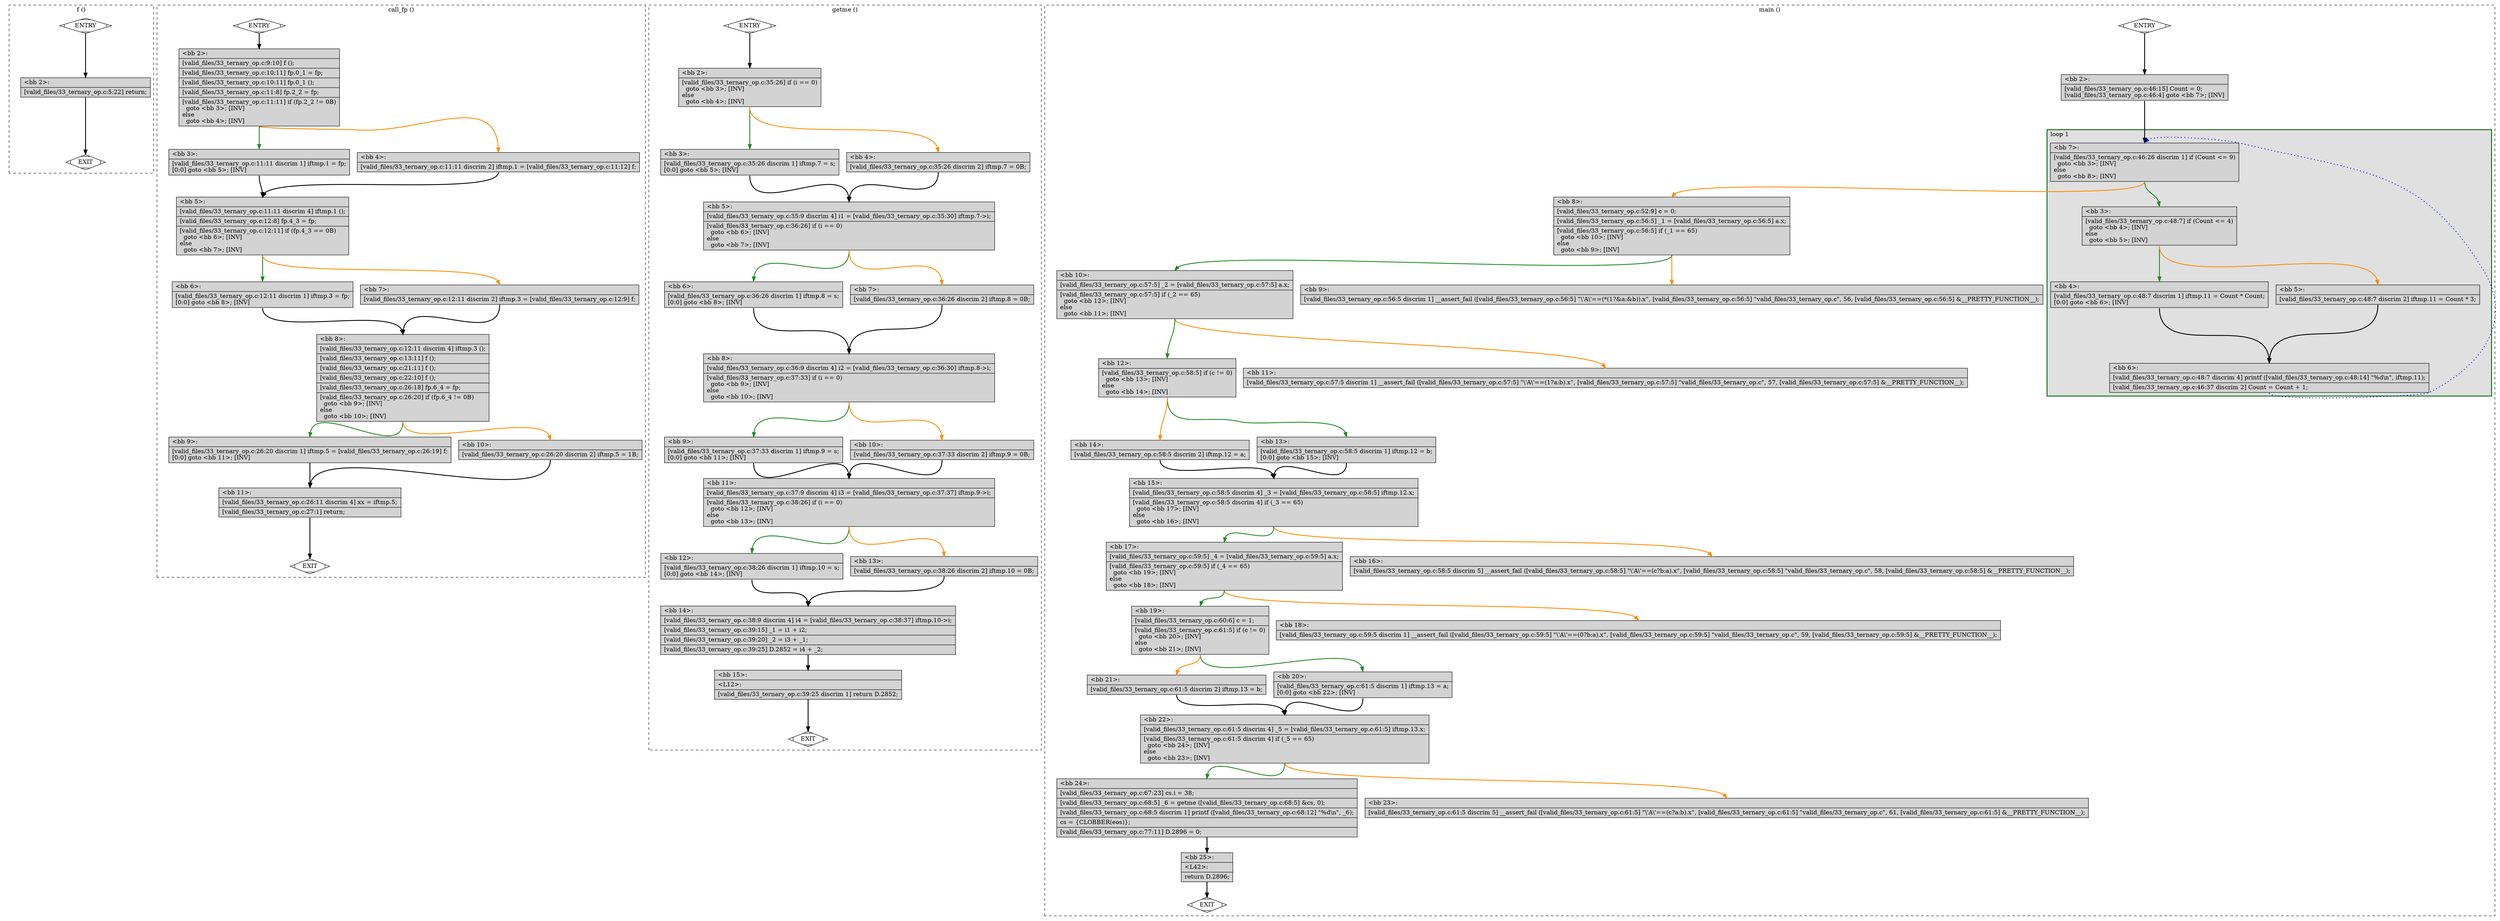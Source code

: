 digraph "a-33_ternary_op.c.015t.cfg" {
overlap=false;
subgraph "cluster_f" {
	style="dashed";
	color="black";
	label="f ()";
	fn_0_basic_block_0 [shape=Mdiamond,style=filled,fillcolor=white,label="ENTRY"];

	fn_0_basic_block_1 [shape=Mdiamond,style=filled,fillcolor=white,label="EXIT"];

	fn_0_basic_block_2 [shape=record,style=filled,fillcolor=lightgrey,label="{\<bb\ 2\>:\l\
|[valid_files/33_ternary_op.c:5:22]\ return;\l\
}"];

	fn_0_basic_block_0:s -> fn_0_basic_block_2:n [style="solid,bold",color=black,weight=100,constraint=true];
	fn_0_basic_block_2:s -> fn_0_basic_block_1:n [style="solid,bold",color=black,weight=10,constraint=true];
	fn_0_basic_block_0:s -> fn_0_basic_block_1:n [style="invis",constraint=true];
}
subgraph "cluster_call_fp" {
	style="dashed";
	color="black";
	label="call_fp ()";
	fn_1_basic_block_0 [shape=Mdiamond,style=filled,fillcolor=white,label="ENTRY"];

	fn_1_basic_block_1 [shape=Mdiamond,style=filled,fillcolor=white,label="EXIT"];

	fn_1_basic_block_2 [shape=record,style=filled,fillcolor=lightgrey,label="{\<bb\ 2\>:\l\
|[valid_files/33_ternary_op.c:9:10]\ f\ ();\l\
|[valid_files/33_ternary_op.c:10:11]\ fp.0_1\ =\ fp;\l\
|[valid_files/33_ternary_op.c:10:11]\ fp.0_1\ ();\l\
|[valid_files/33_ternary_op.c:11:8]\ fp.2_2\ =\ fp;\l\
|[valid_files/33_ternary_op.c:11:11]\ if\ (fp.2_2\ !=\ 0B)\l\
\ \ goto\ \<bb\ 3\>;\ [INV]\l\
else\l\
\ \ goto\ \<bb\ 4\>;\ [INV]\l\
}"];

	fn_1_basic_block_3 [shape=record,style=filled,fillcolor=lightgrey,label="{\<bb\ 3\>:\l\
|[valid_files/33_ternary_op.c:11:11\ discrim\ 1]\ iftmp.1\ =\ fp;\l\
[0:0]\ goto\ \<bb\ 5\>;\ [INV]\l\
}"];

	fn_1_basic_block_4 [shape=record,style=filled,fillcolor=lightgrey,label="{\<bb\ 4\>:\l\
|[valid_files/33_ternary_op.c:11:11\ discrim\ 2]\ iftmp.1\ =\ [valid_files/33_ternary_op.c:11:12]\ f;\l\
}"];

	fn_1_basic_block_5 [shape=record,style=filled,fillcolor=lightgrey,label="{\<bb\ 5\>:\l\
|[valid_files/33_ternary_op.c:11:11\ discrim\ 4]\ iftmp.1\ ();\l\
|[valid_files/33_ternary_op.c:12:8]\ fp.4_3\ =\ fp;\l\
|[valid_files/33_ternary_op.c:12:11]\ if\ (fp.4_3\ ==\ 0B)\l\
\ \ goto\ \<bb\ 6\>;\ [INV]\l\
else\l\
\ \ goto\ \<bb\ 7\>;\ [INV]\l\
}"];

	fn_1_basic_block_6 [shape=record,style=filled,fillcolor=lightgrey,label="{\<bb\ 6\>:\l\
|[valid_files/33_ternary_op.c:12:11\ discrim\ 1]\ iftmp.3\ =\ fp;\l\
[0:0]\ goto\ \<bb\ 8\>;\ [INV]\l\
}"];

	fn_1_basic_block_7 [shape=record,style=filled,fillcolor=lightgrey,label="{\<bb\ 7\>:\l\
|[valid_files/33_ternary_op.c:12:11\ discrim\ 2]\ iftmp.3\ =\ [valid_files/33_ternary_op.c:12:9]\ f;\l\
}"];

	fn_1_basic_block_8 [shape=record,style=filled,fillcolor=lightgrey,label="{\<bb\ 8\>:\l\
|[valid_files/33_ternary_op.c:12:11\ discrim\ 4]\ iftmp.3\ ();\l\
|[valid_files/33_ternary_op.c:13:11]\ f\ ();\l\
|[valid_files/33_ternary_op.c:21:11]\ f\ ();\l\
|[valid_files/33_ternary_op.c:22:10]\ f\ ();\l\
|[valid_files/33_ternary_op.c:26:18]\ fp.6_4\ =\ fp;\l\
|[valid_files/33_ternary_op.c:26:20]\ if\ (fp.6_4\ !=\ 0B)\l\
\ \ goto\ \<bb\ 9\>;\ [INV]\l\
else\l\
\ \ goto\ \<bb\ 10\>;\ [INV]\l\
}"];

	fn_1_basic_block_9 [shape=record,style=filled,fillcolor=lightgrey,label="{\<bb\ 9\>:\l\
|[valid_files/33_ternary_op.c:26:20\ discrim\ 1]\ iftmp.5\ =\ [valid_files/33_ternary_op.c:26:19]\ f;\l\
[0:0]\ goto\ \<bb\ 11\>;\ [INV]\l\
}"];

	fn_1_basic_block_10 [shape=record,style=filled,fillcolor=lightgrey,label="{\<bb\ 10\>:\l\
|[valid_files/33_ternary_op.c:26:20\ discrim\ 2]\ iftmp.5\ =\ 1B;\l\
}"];

	fn_1_basic_block_11 [shape=record,style=filled,fillcolor=lightgrey,label="{\<bb\ 11\>:\l\
|[valid_files/33_ternary_op.c:26:11\ discrim\ 4]\ xx\ =\ iftmp.5;\l\
|[valid_files/33_ternary_op.c:27:1]\ return;\l\
}"];

	fn_1_basic_block_0:s -> fn_1_basic_block_2:n [style="solid,bold",color=black,weight=100,constraint=true];
	fn_1_basic_block_2:s -> fn_1_basic_block_3:n [style="solid,bold",color=forestgreen,weight=10,constraint=true];
	fn_1_basic_block_2:s -> fn_1_basic_block_4:n [style="solid,bold",color=darkorange,weight=10,constraint=true];
	fn_1_basic_block_3:s -> fn_1_basic_block_5:n [style="solid,bold",color=black,weight=100,constraint=true];
	fn_1_basic_block_4:s -> fn_1_basic_block_5:n [style="solid,bold",color=black,weight=100,constraint=true];
	fn_1_basic_block_5:s -> fn_1_basic_block_6:n [style="solid,bold",color=forestgreen,weight=10,constraint=true];
	fn_1_basic_block_5:s -> fn_1_basic_block_7:n [style="solid,bold",color=darkorange,weight=10,constraint=true];
	fn_1_basic_block_6:s -> fn_1_basic_block_8:n [style="solid,bold",color=black,weight=100,constraint=true];
	fn_1_basic_block_7:s -> fn_1_basic_block_8:n [style="solid,bold",color=black,weight=100,constraint=true];
	fn_1_basic_block_8:s -> fn_1_basic_block_9:n [style="solid,bold",color=forestgreen,weight=10,constraint=true];
	fn_1_basic_block_8:s -> fn_1_basic_block_10:n [style="solid,bold",color=darkorange,weight=10,constraint=true];
	fn_1_basic_block_9:s -> fn_1_basic_block_11:n [style="solid,bold",color=black,weight=100,constraint=true];
	fn_1_basic_block_10:s -> fn_1_basic_block_11:n [style="solid,bold",color=black,weight=100,constraint=true];
	fn_1_basic_block_11:s -> fn_1_basic_block_1:n [style="solid,bold",color=black,weight=10,constraint=true];
	fn_1_basic_block_0:s -> fn_1_basic_block_1:n [style="invis",constraint=true];
}
subgraph "cluster_getme" {
	style="dashed";
	color="black";
	label="getme ()";
	fn_2_basic_block_0 [shape=Mdiamond,style=filled,fillcolor=white,label="ENTRY"];

	fn_2_basic_block_1 [shape=Mdiamond,style=filled,fillcolor=white,label="EXIT"];

	fn_2_basic_block_2 [shape=record,style=filled,fillcolor=lightgrey,label="{\<bb\ 2\>:\l\
|[valid_files/33_ternary_op.c:35:26]\ if\ (i\ ==\ 0)\l\
\ \ goto\ \<bb\ 3\>;\ [INV]\l\
else\l\
\ \ goto\ \<bb\ 4\>;\ [INV]\l\
}"];

	fn_2_basic_block_3 [shape=record,style=filled,fillcolor=lightgrey,label="{\<bb\ 3\>:\l\
|[valid_files/33_ternary_op.c:35:26\ discrim\ 1]\ iftmp.7\ =\ s;\l\
[0:0]\ goto\ \<bb\ 5\>;\ [INV]\l\
}"];

	fn_2_basic_block_4 [shape=record,style=filled,fillcolor=lightgrey,label="{\<bb\ 4\>:\l\
|[valid_files/33_ternary_op.c:35:26\ discrim\ 2]\ iftmp.7\ =\ 0B;\l\
}"];

	fn_2_basic_block_5 [shape=record,style=filled,fillcolor=lightgrey,label="{\<bb\ 5\>:\l\
|[valid_files/33_ternary_op.c:35:9\ discrim\ 4]\ i1\ =\ [valid_files/33_ternary_op.c:35:30]\ iftmp.7-\>i;\l\
|[valid_files/33_ternary_op.c:36:26]\ if\ (i\ ==\ 0)\l\
\ \ goto\ \<bb\ 6\>;\ [INV]\l\
else\l\
\ \ goto\ \<bb\ 7\>;\ [INV]\l\
}"];

	fn_2_basic_block_6 [shape=record,style=filled,fillcolor=lightgrey,label="{\<bb\ 6\>:\l\
|[valid_files/33_ternary_op.c:36:26\ discrim\ 1]\ iftmp.8\ =\ s;\l\
[0:0]\ goto\ \<bb\ 8\>;\ [INV]\l\
}"];

	fn_2_basic_block_7 [shape=record,style=filled,fillcolor=lightgrey,label="{\<bb\ 7\>:\l\
|[valid_files/33_ternary_op.c:36:26\ discrim\ 2]\ iftmp.8\ =\ 0B;\l\
}"];

	fn_2_basic_block_8 [shape=record,style=filled,fillcolor=lightgrey,label="{\<bb\ 8\>:\l\
|[valid_files/33_ternary_op.c:36:9\ discrim\ 4]\ i2\ =\ [valid_files/33_ternary_op.c:36:30]\ iftmp.8-\>i;\l\
|[valid_files/33_ternary_op.c:37:33]\ if\ (i\ ==\ 0)\l\
\ \ goto\ \<bb\ 9\>;\ [INV]\l\
else\l\
\ \ goto\ \<bb\ 10\>;\ [INV]\l\
}"];

	fn_2_basic_block_9 [shape=record,style=filled,fillcolor=lightgrey,label="{\<bb\ 9\>:\l\
|[valid_files/33_ternary_op.c:37:33\ discrim\ 1]\ iftmp.9\ =\ s;\l\
[0:0]\ goto\ \<bb\ 11\>;\ [INV]\l\
}"];

	fn_2_basic_block_10 [shape=record,style=filled,fillcolor=lightgrey,label="{\<bb\ 10\>:\l\
|[valid_files/33_ternary_op.c:37:33\ discrim\ 2]\ iftmp.9\ =\ 0B;\l\
}"];

	fn_2_basic_block_11 [shape=record,style=filled,fillcolor=lightgrey,label="{\<bb\ 11\>:\l\
|[valid_files/33_ternary_op.c:37:9\ discrim\ 4]\ i3\ =\ [valid_files/33_ternary_op.c:37:37]\ iftmp.9-\>i;\l\
|[valid_files/33_ternary_op.c:38:26]\ if\ (i\ ==\ 0)\l\
\ \ goto\ \<bb\ 12\>;\ [INV]\l\
else\l\
\ \ goto\ \<bb\ 13\>;\ [INV]\l\
}"];

	fn_2_basic_block_12 [shape=record,style=filled,fillcolor=lightgrey,label="{\<bb\ 12\>:\l\
|[valid_files/33_ternary_op.c:38:26\ discrim\ 1]\ iftmp.10\ =\ s;\l\
[0:0]\ goto\ \<bb\ 14\>;\ [INV]\l\
}"];

	fn_2_basic_block_13 [shape=record,style=filled,fillcolor=lightgrey,label="{\<bb\ 13\>:\l\
|[valid_files/33_ternary_op.c:38:26\ discrim\ 2]\ iftmp.10\ =\ 0B;\l\
}"];

	fn_2_basic_block_14 [shape=record,style=filled,fillcolor=lightgrey,label="{\<bb\ 14\>:\l\
|[valid_files/33_ternary_op.c:38:9\ discrim\ 4]\ i4\ =\ [valid_files/33_ternary_op.c:38:37]\ iftmp.10-\>i;\l\
|[valid_files/33_ternary_op.c:39:15]\ _1\ =\ i1\ +\ i2;\l\
|[valid_files/33_ternary_op.c:39:20]\ _2\ =\ i3\ +\ _1;\l\
|[valid_files/33_ternary_op.c:39:25]\ D.2852\ =\ i4\ +\ _2;\l\
}"];

	fn_2_basic_block_15 [shape=record,style=filled,fillcolor=lightgrey,label="{\<bb\ 15\>:\l\
|\<L12\>:\l\
|[valid_files/33_ternary_op.c:39:25\ discrim\ 1]\ return\ D.2852;\l\
}"];

	fn_2_basic_block_0:s -> fn_2_basic_block_2:n [style="solid,bold",color=black,weight=100,constraint=true];
	fn_2_basic_block_2:s -> fn_2_basic_block_3:n [style="solid,bold",color=forestgreen,weight=10,constraint=true];
	fn_2_basic_block_2:s -> fn_2_basic_block_4:n [style="solid,bold",color=darkorange,weight=10,constraint=true];
	fn_2_basic_block_3:s -> fn_2_basic_block_5:n [style="solid,bold",color=black,weight=100,constraint=true];
	fn_2_basic_block_4:s -> fn_2_basic_block_5:n [style="solid,bold",color=black,weight=100,constraint=true];
	fn_2_basic_block_5:s -> fn_2_basic_block_6:n [style="solid,bold",color=forestgreen,weight=10,constraint=true];
	fn_2_basic_block_5:s -> fn_2_basic_block_7:n [style="solid,bold",color=darkorange,weight=10,constraint=true];
	fn_2_basic_block_6:s -> fn_2_basic_block_8:n [style="solid,bold",color=black,weight=100,constraint=true];
	fn_2_basic_block_7:s -> fn_2_basic_block_8:n [style="solid,bold",color=black,weight=100,constraint=true];
	fn_2_basic_block_8:s -> fn_2_basic_block_9:n [style="solid,bold",color=forestgreen,weight=10,constraint=true];
	fn_2_basic_block_8:s -> fn_2_basic_block_10:n [style="solid,bold",color=darkorange,weight=10,constraint=true];
	fn_2_basic_block_9:s -> fn_2_basic_block_11:n [style="solid,bold",color=black,weight=100,constraint=true];
	fn_2_basic_block_10:s -> fn_2_basic_block_11:n [style="solid,bold",color=black,weight=100,constraint=true];
	fn_2_basic_block_11:s -> fn_2_basic_block_12:n [style="solid,bold",color=forestgreen,weight=10,constraint=true];
	fn_2_basic_block_11:s -> fn_2_basic_block_13:n [style="solid,bold",color=darkorange,weight=10,constraint=true];
	fn_2_basic_block_12:s -> fn_2_basic_block_14:n [style="solid,bold",color=black,weight=100,constraint=true];
	fn_2_basic_block_13:s -> fn_2_basic_block_14:n [style="solid,bold",color=black,weight=100,constraint=true];
	fn_2_basic_block_14:s -> fn_2_basic_block_15:n [style="solid,bold",color=black,weight=100,constraint=true];
	fn_2_basic_block_15:s -> fn_2_basic_block_1:n [style="solid,bold",color=black,weight=10,constraint=true];
	fn_2_basic_block_0:s -> fn_2_basic_block_1:n [style="invis",constraint=true];
}
subgraph "cluster_main" {
	style="dashed";
	color="black";
	label="main ()";
	subgraph cluster_3_1 {
	style="filled";
	color="darkgreen";
	fillcolor="grey88";
	label="loop 1";
	labeljust=l;
	penwidth=2;
	fn_3_basic_block_7 [shape=record,style=filled,fillcolor=lightgrey,label="{\<bb\ 7\>:\l\
|[valid_files/33_ternary_op.c:46:26\ discrim\ 1]\ if\ (Count\ \<=\ 9)\l\
\ \ goto\ \<bb\ 3\>;\ [INV]\l\
else\l\
\ \ goto\ \<bb\ 8\>;\ [INV]\l\
}"];

	fn_3_basic_block_3 [shape=record,style=filled,fillcolor=lightgrey,label="{\<bb\ 3\>:\l\
|[valid_files/33_ternary_op.c:48:7]\ if\ (Count\ \<=\ 4)\l\
\ \ goto\ \<bb\ 4\>;\ [INV]\l\
else\l\
\ \ goto\ \<bb\ 5\>;\ [INV]\l\
}"];

	fn_3_basic_block_4 [shape=record,style=filled,fillcolor=lightgrey,label="{\<bb\ 4\>:\l\
|[valid_files/33_ternary_op.c:48:7\ discrim\ 1]\ iftmp.11\ =\ Count\ *\ Count;\l\
[0:0]\ goto\ \<bb\ 6\>;\ [INV]\l\
}"];

	fn_3_basic_block_5 [shape=record,style=filled,fillcolor=lightgrey,label="{\<bb\ 5\>:\l\
|[valid_files/33_ternary_op.c:48:7\ discrim\ 2]\ iftmp.11\ =\ Count\ *\ 3;\l\
}"];

	fn_3_basic_block_6 [shape=record,style=filled,fillcolor=lightgrey,label="{\<bb\ 6\>:\l\
|[valid_files/33_ternary_op.c:48:7\ discrim\ 4]\ printf\ ([valid_files/33_ternary_op.c:48:14]\ \"%d\\n\",\ iftmp.11);\l\
|[valid_files/33_ternary_op.c:46:37\ discrim\ 2]\ Count\ =\ Count\ +\ 1;\l\
}"];

	}
	fn_3_basic_block_0 [shape=Mdiamond,style=filled,fillcolor=white,label="ENTRY"];

	fn_3_basic_block_1 [shape=Mdiamond,style=filled,fillcolor=white,label="EXIT"];

	fn_3_basic_block_2 [shape=record,style=filled,fillcolor=lightgrey,label="{\<bb\ 2\>:\l\
|[valid_files/33_ternary_op.c:46:15]\ Count\ =\ 0;\l\
[valid_files/33_ternary_op.c:46:4]\ goto\ \<bb\ 7\>;\ [INV]\l\
}"];

	fn_3_basic_block_8 [shape=record,style=filled,fillcolor=lightgrey,label="{\<bb\ 8\>:\l\
|[valid_files/33_ternary_op.c:52:9]\ c\ =\ 0;\l\
|[valid_files/33_ternary_op.c:56:5]\ _1\ =\ [valid_files/33_ternary_op.c:56:5]\ a.x;\l\
|[valid_files/33_ternary_op.c:56:5]\ if\ (_1\ ==\ 65)\l\
\ \ goto\ \<bb\ 10\>;\ [INV]\l\
else\l\
\ \ goto\ \<bb\ 9\>;\ [INV]\l\
}"];

	fn_3_basic_block_9 [shape=record,style=filled,fillcolor=lightgrey,label="{\<bb\ 9\>:\l\
|[valid_files/33_ternary_op.c:56:5\ discrim\ 1]\ __assert_fail\ ([valid_files/33_ternary_op.c:56:5]\ \"\\'A\\'==(*(1?&a:&b)).x\",\ [valid_files/33_ternary_op.c:56:5]\ \"valid_files/33_ternary_op.c\",\ 56,\ [valid_files/33_ternary_op.c:56:5]\ &__PRETTY_FUNCTION__);\l\
}"];

	fn_3_basic_block_10 [shape=record,style=filled,fillcolor=lightgrey,label="{\<bb\ 10\>:\l\
|[valid_files/33_ternary_op.c:57:5]\ _2\ =\ [valid_files/33_ternary_op.c:57:5]\ a.x;\l\
|[valid_files/33_ternary_op.c:57:5]\ if\ (_2\ ==\ 65)\l\
\ \ goto\ \<bb\ 12\>;\ [INV]\l\
else\l\
\ \ goto\ \<bb\ 11\>;\ [INV]\l\
}"];

	fn_3_basic_block_11 [shape=record,style=filled,fillcolor=lightgrey,label="{\<bb\ 11\>:\l\
|[valid_files/33_ternary_op.c:57:5\ discrim\ 1]\ __assert_fail\ ([valid_files/33_ternary_op.c:57:5]\ \"\\'A\\'==(1?a:b).x\",\ [valid_files/33_ternary_op.c:57:5]\ \"valid_files/33_ternary_op.c\",\ 57,\ [valid_files/33_ternary_op.c:57:5]\ &__PRETTY_FUNCTION__);\l\
}"];

	fn_3_basic_block_12 [shape=record,style=filled,fillcolor=lightgrey,label="{\<bb\ 12\>:\l\
|[valid_files/33_ternary_op.c:58:5]\ if\ (c\ !=\ 0)\l\
\ \ goto\ \<bb\ 13\>;\ [INV]\l\
else\l\
\ \ goto\ \<bb\ 14\>;\ [INV]\l\
}"];

	fn_3_basic_block_13 [shape=record,style=filled,fillcolor=lightgrey,label="{\<bb\ 13\>:\l\
|[valid_files/33_ternary_op.c:58:5\ discrim\ 1]\ iftmp.12\ =\ b;\l\
[0:0]\ goto\ \<bb\ 15\>;\ [INV]\l\
}"];

	fn_3_basic_block_14 [shape=record,style=filled,fillcolor=lightgrey,label="{\<bb\ 14\>:\l\
|[valid_files/33_ternary_op.c:58:5\ discrim\ 2]\ iftmp.12\ =\ a;\l\
}"];

	fn_3_basic_block_15 [shape=record,style=filled,fillcolor=lightgrey,label="{\<bb\ 15\>:\l\
|[valid_files/33_ternary_op.c:58:5\ discrim\ 4]\ _3\ =\ [valid_files/33_ternary_op.c:58:5]\ iftmp.12.x;\l\
|[valid_files/33_ternary_op.c:58:5\ discrim\ 4]\ if\ (_3\ ==\ 65)\l\
\ \ goto\ \<bb\ 17\>;\ [INV]\l\
else\l\
\ \ goto\ \<bb\ 16\>;\ [INV]\l\
}"];

	fn_3_basic_block_16 [shape=record,style=filled,fillcolor=lightgrey,label="{\<bb\ 16\>:\l\
|[valid_files/33_ternary_op.c:58:5\ discrim\ 5]\ __assert_fail\ ([valid_files/33_ternary_op.c:58:5]\ \"\\'A\\'==(c?b:a).x\",\ [valid_files/33_ternary_op.c:58:5]\ \"valid_files/33_ternary_op.c\",\ 58,\ [valid_files/33_ternary_op.c:58:5]\ &__PRETTY_FUNCTION__);\l\
}"];

	fn_3_basic_block_17 [shape=record,style=filled,fillcolor=lightgrey,label="{\<bb\ 17\>:\l\
|[valid_files/33_ternary_op.c:59:5]\ _4\ =\ [valid_files/33_ternary_op.c:59:5]\ a.x;\l\
|[valid_files/33_ternary_op.c:59:5]\ if\ (_4\ ==\ 65)\l\
\ \ goto\ \<bb\ 19\>;\ [INV]\l\
else\l\
\ \ goto\ \<bb\ 18\>;\ [INV]\l\
}"];

	fn_3_basic_block_18 [shape=record,style=filled,fillcolor=lightgrey,label="{\<bb\ 18\>:\l\
|[valid_files/33_ternary_op.c:59:5\ discrim\ 1]\ __assert_fail\ ([valid_files/33_ternary_op.c:59:5]\ \"\\'A\\'==(0?b:a).x\",\ [valid_files/33_ternary_op.c:59:5]\ \"valid_files/33_ternary_op.c\",\ 59,\ [valid_files/33_ternary_op.c:59:5]\ &__PRETTY_FUNCTION__);\l\
}"];

	fn_3_basic_block_19 [shape=record,style=filled,fillcolor=lightgrey,label="{\<bb\ 19\>:\l\
|[valid_files/33_ternary_op.c:60:6]\ c\ =\ 1;\l\
|[valid_files/33_ternary_op.c:61:5]\ if\ (c\ !=\ 0)\l\
\ \ goto\ \<bb\ 20\>;\ [INV]\l\
else\l\
\ \ goto\ \<bb\ 21\>;\ [INV]\l\
}"];

	fn_3_basic_block_20 [shape=record,style=filled,fillcolor=lightgrey,label="{\<bb\ 20\>:\l\
|[valid_files/33_ternary_op.c:61:5\ discrim\ 1]\ iftmp.13\ =\ a;\l\
[0:0]\ goto\ \<bb\ 22\>;\ [INV]\l\
}"];

	fn_3_basic_block_21 [shape=record,style=filled,fillcolor=lightgrey,label="{\<bb\ 21\>:\l\
|[valid_files/33_ternary_op.c:61:5\ discrim\ 2]\ iftmp.13\ =\ b;\l\
}"];

	fn_3_basic_block_22 [shape=record,style=filled,fillcolor=lightgrey,label="{\<bb\ 22\>:\l\
|[valid_files/33_ternary_op.c:61:5\ discrim\ 4]\ _5\ =\ [valid_files/33_ternary_op.c:61:5]\ iftmp.13.x;\l\
|[valid_files/33_ternary_op.c:61:5\ discrim\ 4]\ if\ (_5\ ==\ 65)\l\
\ \ goto\ \<bb\ 24\>;\ [INV]\l\
else\l\
\ \ goto\ \<bb\ 23\>;\ [INV]\l\
}"];

	fn_3_basic_block_23 [shape=record,style=filled,fillcolor=lightgrey,label="{\<bb\ 23\>:\l\
|[valid_files/33_ternary_op.c:61:5\ discrim\ 5]\ __assert_fail\ ([valid_files/33_ternary_op.c:61:5]\ \"\\'A\\'==(c?a:b).x\",\ [valid_files/33_ternary_op.c:61:5]\ \"valid_files/33_ternary_op.c\",\ 61,\ [valid_files/33_ternary_op.c:61:5]\ &__PRETTY_FUNCTION__);\l\
}"];

	fn_3_basic_block_24 [shape=record,style=filled,fillcolor=lightgrey,label="{\<bb\ 24\>:\l\
|[valid_files/33_ternary_op.c:67:23]\ cs.i\ =\ 38;\l\
|[valid_files/33_ternary_op.c:68:5]\ _6\ =\ getme\ ([valid_files/33_ternary_op.c:68:5]\ &cs,\ 0);\l\
|[valid_files/33_ternary_op.c:68:5\ discrim\ 1]\ printf\ ([valid_files/33_ternary_op.c:68:12]\ \"%d\\n\",\ _6);\l\
|cs\ =\ \{CLOBBER(eos)\};\l\
|[valid_files/33_ternary_op.c:77:11]\ D.2896\ =\ 0;\l\
}"];

	fn_3_basic_block_25 [shape=record,style=filled,fillcolor=lightgrey,label="{\<bb\ 25\>:\l\
|\<L42\>:\l\
|return\ D.2896;\l\
}"];

	fn_3_basic_block_0:s -> fn_3_basic_block_2:n [style="solid,bold",color=black,weight=100,constraint=true];
	fn_3_basic_block_2:s -> fn_3_basic_block_7:n [style="solid,bold",color=black,weight=100,constraint=true];
	fn_3_basic_block_3:s -> fn_3_basic_block_4:n [style="solid,bold",color=forestgreen,weight=10,constraint=true];
	fn_3_basic_block_3:s -> fn_3_basic_block_5:n [style="solid,bold",color=darkorange,weight=10,constraint=true];
	fn_3_basic_block_4:s -> fn_3_basic_block_6:n [style="solid,bold",color=black,weight=100,constraint=true];
	fn_3_basic_block_5:s -> fn_3_basic_block_6:n [style="solid,bold",color=black,weight=100,constraint=true];
	fn_3_basic_block_6:s -> fn_3_basic_block_7:n [style="dotted,bold",color=blue,weight=10,constraint=false];
	fn_3_basic_block_7:s -> fn_3_basic_block_3:n [style="solid,bold",color=forestgreen,weight=10,constraint=true];
	fn_3_basic_block_7:s -> fn_3_basic_block_8:n [style="solid,bold",color=darkorange,weight=10,constraint=true];
	fn_3_basic_block_8:s -> fn_3_basic_block_10:n [style="solid,bold",color=forestgreen,weight=10,constraint=true];
	fn_3_basic_block_8:s -> fn_3_basic_block_9:n [style="solid,bold",color=darkorange,weight=10,constraint=true];
	fn_3_basic_block_10:s -> fn_3_basic_block_12:n [style="solid,bold",color=forestgreen,weight=10,constraint=true];
	fn_3_basic_block_10:s -> fn_3_basic_block_11:n [style="solid,bold",color=darkorange,weight=10,constraint=true];
	fn_3_basic_block_12:s -> fn_3_basic_block_13:n [style="solid,bold",color=forestgreen,weight=10,constraint=true];
	fn_3_basic_block_12:s -> fn_3_basic_block_14:n [style="solid,bold",color=darkorange,weight=10,constraint=true];
	fn_3_basic_block_13:s -> fn_3_basic_block_15:n [style="solid,bold",color=black,weight=100,constraint=true];
	fn_3_basic_block_14:s -> fn_3_basic_block_15:n [style="solid,bold",color=black,weight=100,constraint=true];
	fn_3_basic_block_15:s -> fn_3_basic_block_17:n [style="solid,bold",color=forestgreen,weight=10,constraint=true];
	fn_3_basic_block_15:s -> fn_3_basic_block_16:n [style="solid,bold",color=darkorange,weight=10,constraint=true];
	fn_3_basic_block_17:s -> fn_3_basic_block_19:n [style="solid,bold",color=forestgreen,weight=10,constraint=true];
	fn_3_basic_block_17:s -> fn_3_basic_block_18:n [style="solid,bold",color=darkorange,weight=10,constraint=true];
	fn_3_basic_block_19:s -> fn_3_basic_block_20:n [style="solid,bold",color=forestgreen,weight=10,constraint=true];
	fn_3_basic_block_19:s -> fn_3_basic_block_21:n [style="solid,bold",color=darkorange,weight=10,constraint=true];
	fn_3_basic_block_20:s -> fn_3_basic_block_22:n [style="solid,bold",color=black,weight=100,constraint=true];
	fn_3_basic_block_21:s -> fn_3_basic_block_22:n [style="solid,bold",color=black,weight=100,constraint=true];
	fn_3_basic_block_22:s -> fn_3_basic_block_24:n [style="solid,bold",color=forestgreen,weight=10,constraint=true];
	fn_3_basic_block_22:s -> fn_3_basic_block_23:n [style="solid,bold",color=darkorange,weight=10,constraint=true];
	fn_3_basic_block_24:s -> fn_3_basic_block_25:n [style="solid,bold",color=black,weight=100,constraint=true];
	fn_3_basic_block_25:s -> fn_3_basic_block_1:n [style="solid,bold",color=black,weight=10,constraint=true];
	fn_3_basic_block_0:s -> fn_3_basic_block_1:n [style="invis",constraint=true];
}
}
